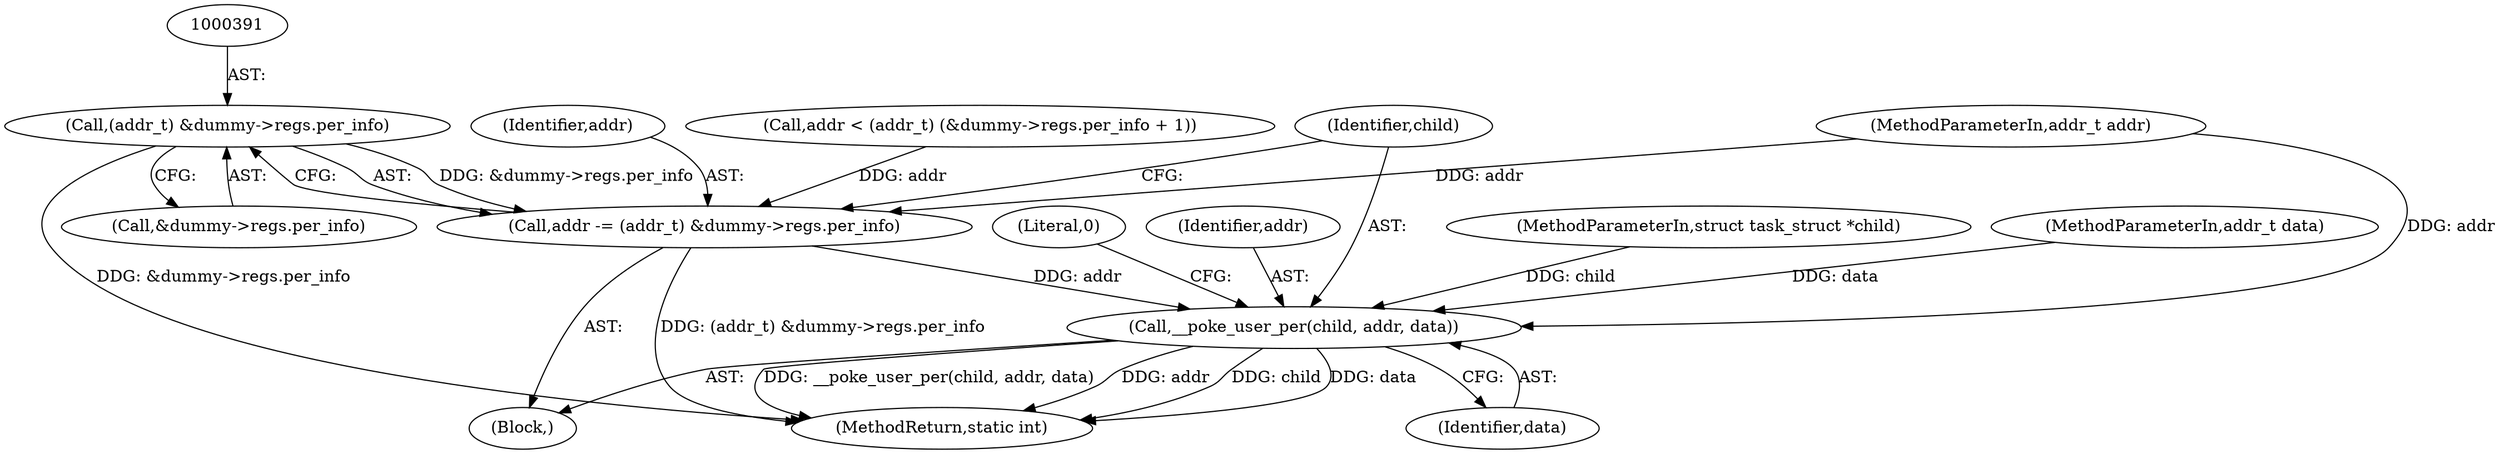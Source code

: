 digraph "0_linux_dab6cf55f81a6e16b8147aed9a843e1691dcd318@pointer" {
"1000390" [label="(Call,(addr_t) &dummy->regs.per_info)"];
"1000388" [label="(Call,addr -= (addr_t) &dummy->regs.per_info)"];
"1000398" [label="(Call,__poke_user_per(child, addr, data))"];
"1000392" [label="(Call,&dummy->regs.per_info)"];
"1000404" [label="(MethodReturn,static int)"];
"1000398" [label="(Call,__poke_user_per(child, addr, data))"];
"1000111" [label="(MethodParameterIn,struct task_struct *child)"];
"1000387" [label="(Block,)"];
"1000113" [label="(MethodParameterIn,addr_t data)"];
"1000388" [label="(Call,addr -= (addr_t) &dummy->regs.per_info)"];
"1000112" [label="(MethodParameterIn,addr_t addr)"];
"1000390" [label="(Call,(addr_t) &dummy->regs.per_info)"];
"1000399" [label="(Identifier,child)"];
"1000401" [label="(Identifier,data)"];
"1000403" [label="(Literal,0)"];
"1000389" [label="(Identifier,addr)"];
"1000375" [label="(Call,addr < (addr_t) (&dummy->regs.per_info + 1))"];
"1000400" [label="(Identifier,addr)"];
"1000390" -> "1000388"  [label="AST: "];
"1000390" -> "1000392"  [label="CFG: "];
"1000391" -> "1000390"  [label="AST: "];
"1000392" -> "1000390"  [label="AST: "];
"1000388" -> "1000390"  [label="CFG: "];
"1000390" -> "1000404"  [label="DDG: &dummy->regs.per_info"];
"1000390" -> "1000388"  [label="DDG: &dummy->regs.per_info"];
"1000388" -> "1000387"  [label="AST: "];
"1000389" -> "1000388"  [label="AST: "];
"1000399" -> "1000388"  [label="CFG: "];
"1000388" -> "1000404"  [label="DDG: (addr_t) &dummy->regs.per_info"];
"1000375" -> "1000388"  [label="DDG: addr"];
"1000112" -> "1000388"  [label="DDG: addr"];
"1000388" -> "1000398"  [label="DDG: addr"];
"1000398" -> "1000387"  [label="AST: "];
"1000398" -> "1000401"  [label="CFG: "];
"1000399" -> "1000398"  [label="AST: "];
"1000400" -> "1000398"  [label="AST: "];
"1000401" -> "1000398"  [label="AST: "];
"1000403" -> "1000398"  [label="CFG: "];
"1000398" -> "1000404"  [label="DDG: data"];
"1000398" -> "1000404"  [label="DDG: __poke_user_per(child, addr, data)"];
"1000398" -> "1000404"  [label="DDG: addr"];
"1000398" -> "1000404"  [label="DDG: child"];
"1000111" -> "1000398"  [label="DDG: child"];
"1000112" -> "1000398"  [label="DDG: addr"];
"1000113" -> "1000398"  [label="DDG: data"];
}
